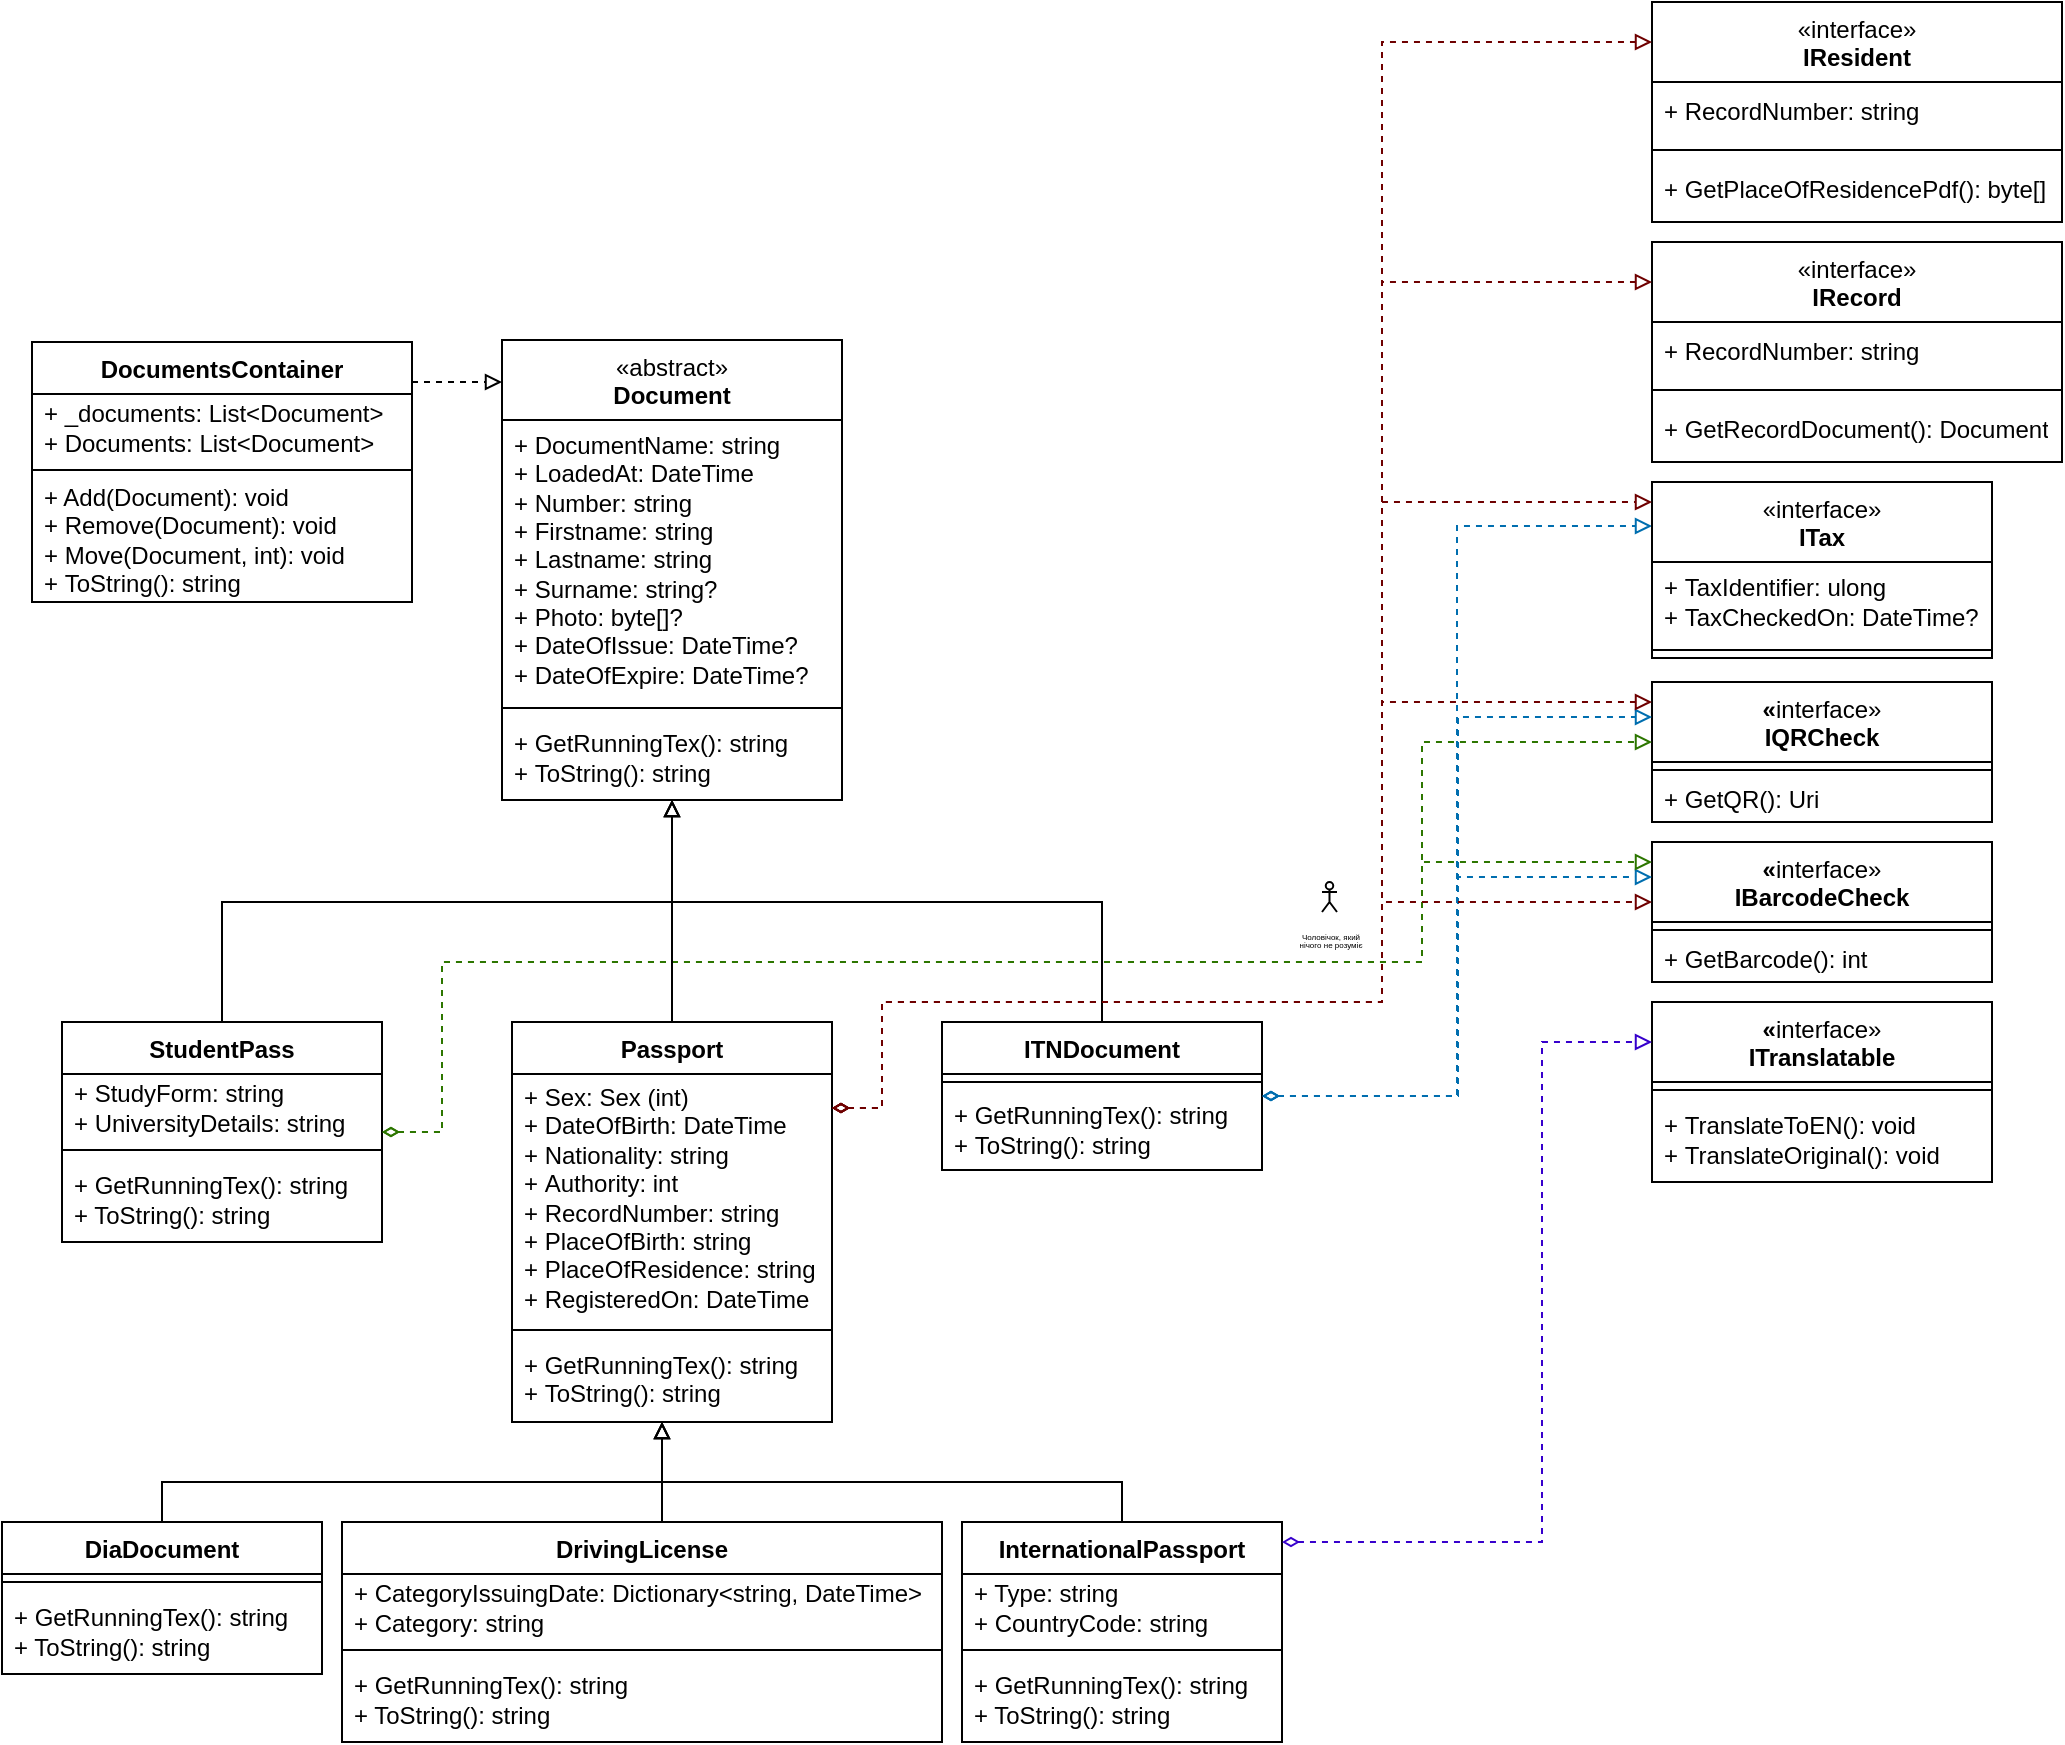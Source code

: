 <mxfile version="22.0.0" type="device">
  <diagram name="Page-1" id="DFUX-T2xe7V-dYGgTcT2">
    <mxGraphModel dx="1793" dy="1045" grid="1" gridSize="10" guides="1" tooltips="1" connect="1" arrows="1" fold="1" page="1" pageScale="1" pageWidth="1600" pageHeight="900" math="0" shadow="0">
      <root>
        <mxCell id="0" />
        <mxCell id="1" parent="0" />
        <mxCell id="uFxU8IMKc7Zmd3NYNZAz-1" value="&lt;span style=&quot;font-weight: normal;&quot;&gt;«abstract»&lt;/span&gt;&lt;br&gt;Document" style="swimlane;fontStyle=1;align=center;verticalAlign=top;childLayout=stackLayout;horizontal=1;startSize=40;horizontalStack=0;resizeParent=1;resizeParentMax=0;resizeLast=0;collapsible=1;marginBottom=0;whiteSpace=wrap;html=1;" vertex="1" parent="1">
          <mxGeometry x="260" y="209" width="170" height="230" as="geometry">
            <mxRectangle x="400" y="360" width="100" height="40" as="alternateBounds" />
          </mxGeometry>
        </mxCell>
        <mxCell id="uFxU8IMKc7Zmd3NYNZAz-2" value="+ DocumentName: string&lt;br&gt;+ LoadedAt: DateTime&lt;br&gt;+ Number: string&lt;br&gt;+ Firstname: string&lt;br&gt;+ Lastname: string&lt;br&gt;+ Surname: string?&lt;br&gt;+ Photo: byte[]?&lt;br&gt;+ DateOfIssue: DateTime?&lt;br&gt;+ DateOfExpire: DateTime?" style="text;strokeColor=none;fillColor=none;align=left;verticalAlign=middle;spacingLeft=4;spacingRight=4;overflow=hidden;rotatable=0;points=[[0,0.5],[1,0.5]];portConstraint=eastwest;whiteSpace=wrap;html=1;" vertex="1" parent="uFxU8IMKc7Zmd3NYNZAz-1">
          <mxGeometry y="40" width="170" height="140" as="geometry" />
        </mxCell>
        <mxCell id="uFxU8IMKc7Zmd3NYNZAz-3" value="" style="line;strokeWidth=1;fillColor=none;align=left;verticalAlign=middle;spacingTop=-1;spacingLeft=3;spacingRight=3;rotatable=0;labelPosition=right;points=[];portConstraint=eastwest;strokeColor=inherit;" vertex="1" parent="uFxU8IMKc7Zmd3NYNZAz-1">
          <mxGeometry y="180" width="170" height="8" as="geometry" />
        </mxCell>
        <mxCell id="uFxU8IMKc7Zmd3NYNZAz-4" value="+ GetRunningTex(): string&lt;br&gt;+&amp;nbsp;ToString(): string" style="text;strokeColor=none;fillColor=none;align=left;verticalAlign=middle;spacingLeft=4;spacingRight=4;overflow=hidden;rotatable=0;points=[[0,0.5],[1,0.5]];portConstraint=eastwest;whiteSpace=wrap;html=1;" vertex="1" parent="uFxU8IMKc7Zmd3NYNZAz-1">
          <mxGeometry y="188" width="170" height="42" as="geometry" />
        </mxCell>
        <mxCell id="uFxU8IMKc7Zmd3NYNZAz-26" style="edgeStyle=orthogonalEdgeStyle;rounded=0;orthogonalLoop=1;jettySize=auto;html=1;dashed=1;endArrow=block;endFill=0;startArrow=diamondThin;startFill=0;fillColor=#1ba1e2;strokeColor=#006EAF;entryX=0;entryY=0.25;entryDx=0;entryDy=0;" edge="1" parent="1" source="uFxU8IMKc7Zmd3NYNZAz-5" target="uFxU8IMKc7Zmd3NYNZAz-15">
          <mxGeometry relative="1" as="geometry" />
        </mxCell>
        <mxCell id="uFxU8IMKc7Zmd3NYNZAz-48" style="edgeStyle=orthogonalEdgeStyle;rounded=0;orthogonalLoop=1;jettySize=auto;html=1;endArrow=block;endFill=0;" edge="1" parent="1" source="uFxU8IMKc7Zmd3NYNZAz-5" target="uFxU8IMKc7Zmd3NYNZAz-1">
          <mxGeometry relative="1" as="geometry">
            <Array as="points">
              <mxPoint x="560" y="490" />
              <mxPoint x="345" y="490" />
            </Array>
          </mxGeometry>
        </mxCell>
        <mxCell id="uFxU8IMKc7Zmd3NYNZAz-5" value="ITNDocument" style="swimlane;fontStyle=1;align=center;verticalAlign=top;childLayout=stackLayout;horizontal=1;startSize=26;horizontalStack=0;resizeParent=1;resizeParentMax=0;resizeLast=0;collapsible=1;marginBottom=0;whiteSpace=wrap;html=1;" vertex="1" parent="1">
          <mxGeometry x="480" y="550" width="160" height="74" as="geometry" />
        </mxCell>
        <mxCell id="uFxU8IMKc7Zmd3NYNZAz-7" value="" style="line;strokeWidth=1;fillColor=none;align=left;verticalAlign=middle;spacingTop=-1;spacingLeft=3;spacingRight=3;rotatable=0;labelPosition=right;points=[];portConstraint=eastwest;strokeColor=inherit;" vertex="1" parent="uFxU8IMKc7Zmd3NYNZAz-5">
          <mxGeometry y="26" width="160" height="8" as="geometry" />
        </mxCell>
        <mxCell id="uFxU8IMKc7Zmd3NYNZAz-8" value="+ GetRunningTex(): string&lt;br&gt;+&amp;nbsp;ToString(): string" style="text;strokeColor=none;fillColor=none;align=left;verticalAlign=middle;spacingLeft=4;spacingRight=4;overflow=hidden;rotatable=0;points=[[0,0.5],[1,0.5]];portConstraint=eastwest;whiteSpace=wrap;html=1;" vertex="1" parent="uFxU8IMKc7Zmd3NYNZAz-5">
          <mxGeometry y="34" width="160" height="40" as="geometry" />
        </mxCell>
        <mxCell id="uFxU8IMKc7Zmd3NYNZAz-15" value="&lt;span style=&quot;font-weight: normal;&quot;&gt;«interface»&lt;/span&gt;&lt;br&gt;ITax" style="swimlane;fontStyle=1;align=center;verticalAlign=top;childLayout=stackLayout;horizontal=1;startSize=40;horizontalStack=0;resizeParent=1;resizeParentMax=0;resizeLast=0;collapsible=1;marginBottom=0;whiteSpace=wrap;html=1;" vertex="1" parent="1">
          <mxGeometry x="835" y="280" width="170" height="88" as="geometry">
            <mxRectangle x="400" y="360" width="100" height="40" as="alternateBounds" />
          </mxGeometry>
        </mxCell>
        <mxCell id="uFxU8IMKc7Zmd3NYNZAz-16" value="+&amp;nbsp;TaxIdentifier: ulong&lt;br&gt;+&amp;nbsp;TaxCheckedOn:&amp;nbsp;DateTime?" style="text;strokeColor=none;fillColor=none;align=left;verticalAlign=middle;spacingLeft=4;spacingRight=4;overflow=hidden;rotatable=0;points=[[0,0.5],[1,0.5]];portConstraint=eastwest;whiteSpace=wrap;html=1;" vertex="1" parent="uFxU8IMKc7Zmd3NYNZAz-15">
          <mxGeometry y="40" width="170" height="40" as="geometry" />
        </mxCell>
        <mxCell id="uFxU8IMKc7Zmd3NYNZAz-17" value="" style="line;strokeWidth=1;fillColor=none;align=left;verticalAlign=middle;spacingTop=-1;spacingLeft=3;spacingRight=3;rotatable=0;labelPosition=right;points=[];portConstraint=eastwest;strokeColor=inherit;" vertex="1" parent="uFxU8IMKc7Zmd3NYNZAz-15">
          <mxGeometry y="80" width="170" height="8" as="geometry" />
        </mxCell>
        <mxCell id="uFxU8IMKc7Zmd3NYNZAz-19" value="«&lt;span style=&quot;font-weight: 400;&quot;&gt;interface&lt;/span&gt;&lt;span style=&quot;font-weight: normal;&quot;&gt;»&lt;/span&gt;&lt;br&gt;IQRCheck" style="swimlane;fontStyle=1;align=center;verticalAlign=top;childLayout=stackLayout;horizontal=1;startSize=40;horizontalStack=0;resizeParent=1;resizeParentMax=0;resizeLast=0;collapsible=1;marginBottom=0;whiteSpace=wrap;html=1;" vertex="1" parent="1">
          <mxGeometry x="835" y="380" width="170" height="70" as="geometry">
            <mxRectangle x="400" y="360" width="100" height="40" as="alternateBounds" />
          </mxGeometry>
        </mxCell>
        <mxCell id="uFxU8IMKc7Zmd3NYNZAz-21" value="" style="line;strokeWidth=1;fillColor=none;align=left;verticalAlign=middle;spacingTop=-1;spacingLeft=3;spacingRight=3;rotatable=0;labelPosition=right;points=[];portConstraint=eastwest;strokeColor=inherit;" vertex="1" parent="uFxU8IMKc7Zmd3NYNZAz-19">
          <mxGeometry y="40" width="170" height="8" as="geometry" />
        </mxCell>
        <mxCell id="uFxU8IMKc7Zmd3NYNZAz-22" value="+&amp;nbsp;GetQR(): Uri" style="text;strokeColor=none;fillColor=none;align=left;verticalAlign=middle;spacingLeft=4;spacingRight=4;overflow=hidden;rotatable=0;points=[[0,0.5],[1,0.5]];portConstraint=eastwest;whiteSpace=wrap;html=1;" vertex="1" parent="uFxU8IMKc7Zmd3NYNZAz-19">
          <mxGeometry y="48" width="170" height="22" as="geometry" />
        </mxCell>
        <mxCell id="uFxU8IMKc7Zmd3NYNZAz-23" value="«&lt;span style=&quot;font-weight: 400;&quot;&gt;interface&lt;/span&gt;&lt;span style=&quot;font-weight: normal;&quot;&gt;»&lt;/span&gt;&lt;br&gt;IBarcodeCheck" style="swimlane;fontStyle=1;align=center;verticalAlign=top;childLayout=stackLayout;horizontal=1;startSize=40;horizontalStack=0;resizeParent=1;resizeParentMax=0;resizeLast=0;collapsible=1;marginBottom=0;whiteSpace=wrap;html=1;" vertex="1" parent="1">
          <mxGeometry x="835" y="460" width="170" height="70" as="geometry">
            <mxRectangle x="400" y="360" width="100" height="40" as="alternateBounds" />
          </mxGeometry>
        </mxCell>
        <mxCell id="uFxU8IMKc7Zmd3NYNZAz-24" value="" style="line;strokeWidth=1;fillColor=none;align=left;verticalAlign=middle;spacingTop=-1;spacingLeft=3;spacingRight=3;rotatable=0;labelPosition=right;points=[];portConstraint=eastwest;strokeColor=inherit;" vertex="1" parent="uFxU8IMKc7Zmd3NYNZAz-23">
          <mxGeometry y="40" width="170" height="8" as="geometry" />
        </mxCell>
        <mxCell id="uFxU8IMKc7Zmd3NYNZAz-25" value="+&amp;nbsp;GetBarcode(): int" style="text;strokeColor=none;fillColor=none;align=left;verticalAlign=middle;spacingLeft=4;spacingRight=4;overflow=hidden;rotatable=0;points=[[0,0.5],[1,0.5]];portConstraint=eastwest;whiteSpace=wrap;html=1;" vertex="1" parent="uFxU8IMKc7Zmd3NYNZAz-23">
          <mxGeometry y="48" width="170" height="22" as="geometry" />
        </mxCell>
        <mxCell id="uFxU8IMKc7Zmd3NYNZAz-27" style="edgeStyle=orthogonalEdgeStyle;rounded=0;orthogonalLoop=1;jettySize=auto;html=1;entryX=0;entryY=0.25;entryDx=0;entryDy=0;dashed=1;endArrow=block;endFill=0;startArrow=diamondThin;startFill=0;fillColor=#1ba1e2;strokeColor=#006EAF;" edge="1" parent="1" source="uFxU8IMKc7Zmd3NYNZAz-5" target="uFxU8IMKc7Zmd3NYNZAz-19">
          <mxGeometry relative="1" as="geometry">
            <mxPoint x="430" y="584" as="sourcePoint" />
            <mxPoint x="650" y="312" as="targetPoint" />
            <Array as="points">
              <mxPoint x="738" y="587" />
              <mxPoint x="738" y="398" />
            </Array>
          </mxGeometry>
        </mxCell>
        <mxCell id="uFxU8IMKc7Zmd3NYNZAz-28" style="edgeStyle=orthogonalEdgeStyle;rounded=0;orthogonalLoop=1;jettySize=auto;html=1;entryX=0;entryY=0.25;entryDx=0;entryDy=0;dashed=1;endArrow=block;endFill=0;startArrow=diamondThin;startFill=0;fillColor=#1ba1e2;strokeColor=#006EAF;" edge="1" parent="1" source="uFxU8IMKc7Zmd3NYNZAz-5" target="uFxU8IMKc7Zmd3NYNZAz-23">
          <mxGeometry relative="1" as="geometry">
            <mxPoint x="440" y="594" as="sourcePoint" />
            <mxPoint x="660" y="322" as="targetPoint" />
          </mxGeometry>
        </mxCell>
        <mxCell id="uFxU8IMKc7Zmd3NYNZAz-47" style="edgeStyle=orthogonalEdgeStyle;rounded=0;orthogonalLoop=1;jettySize=auto;html=1;endArrow=block;endFill=0;" edge="1" parent="1" source="uFxU8IMKc7Zmd3NYNZAz-33" target="uFxU8IMKc7Zmd3NYNZAz-1">
          <mxGeometry relative="1" as="geometry">
            <Array as="points">
              <mxPoint x="120" y="490" />
              <mxPoint x="345" y="490" />
            </Array>
          </mxGeometry>
        </mxCell>
        <mxCell id="uFxU8IMKc7Zmd3NYNZAz-33" value="StudentPass" style="swimlane;fontStyle=1;align=center;verticalAlign=top;childLayout=stackLayout;horizontal=1;startSize=26;horizontalStack=0;resizeParent=1;resizeParentMax=0;resizeLast=0;collapsible=1;marginBottom=0;whiteSpace=wrap;html=1;" vertex="1" parent="1">
          <mxGeometry x="40" y="550" width="160" height="110" as="geometry" />
        </mxCell>
        <mxCell id="uFxU8IMKc7Zmd3NYNZAz-34" value="+ StudyForm: string&lt;br&gt;+&amp;nbsp;UniversityDetails: string" style="text;strokeColor=none;fillColor=none;align=left;verticalAlign=middle;spacingLeft=4;spacingRight=4;overflow=hidden;rotatable=0;points=[[0,0.5],[1,0.5]];portConstraint=eastwest;whiteSpace=wrap;html=1;" vertex="1" parent="uFxU8IMKc7Zmd3NYNZAz-33">
          <mxGeometry y="26" width="160" height="34" as="geometry" />
        </mxCell>
        <mxCell id="uFxU8IMKc7Zmd3NYNZAz-35" value="" style="line;strokeWidth=1;fillColor=none;align=left;verticalAlign=middle;spacingTop=-1;spacingLeft=3;spacingRight=3;rotatable=0;labelPosition=right;points=[];portConstraint=eastwest;strokeColor=inherit;" vertex="1" parent="uFxU8IMKc7Zmd3NYNZAz-33">
          <mxGeometry y="60" width="160" height="8" as="geometry" />
        </mxCell>
        <mxCell id="uFxU8IMKc7Zmd3NYNZAz-36" value="&lt;div&gt;+ GetRunningTex(): string&lt;/div&gt;&lt;div&gt;+ ToString(): string&lt;/div&gt;" style="text;strokeColor=none;fillColor=none;align=left;verticalAlign=middle;spacingLeft=4;spacingRight=4;overflow=hidden;rotatable=0;points=[[0,0.5],[1,0.5]];portConstraint=eastwest;whiteSpace=wrap;html=1;" vertex="1" parent="uFxU8IMKc7Zmd3NYNZAz-33">
          <mxGeometry y="68" width="160" height="42" as="geometry" />
        </mxCell>
        <mxCell id="uFxU8IMKc7Zmd3NYNZAz-37" style="edgeStyle=orthogonalEdgeStyle;rounded=0;orthogonalLoop=1;jettySize=auto;html=1;dashed=1;endArrow=block;endFill=0;startArrow=diamondThin;startFill=0;fillColor=#60a917;strokeColor=#2D7600;" edge="1" parent="1" source="uFxU8IMKc7Zmd3NYNZAz-33" target="uFxU8IMKc7Zmd3NYNZAz-23">
          <mxGeometry relative="1" as="geometry">
            <mxPoint x="260" y="570" as="sourcePoint" />
            <mxPoint x="845" y="487" as="targetPoint" />
            <Array as="points">
              <mxPoint x="230" y="605" />
              <mxPoint x="230" y="520" />
              <mxPoint x="720" y="520" />
              <mxPoint x="720" y="470" />
            </Array>
          </mxGeometry>
        </mxCell>
        <mxCell id="uFxU8IMKc7Zmd3NYNZAz-38" style="edgeStyle=orthogonalEdgeStyle;rounded=0;orthogonalLoop=1;jettySize=auto;html=1;dashed=1;endArrow=block;endFill=0;startArrow=diamondThin;startFill=0;fillColor=#60a917;strokeColor=#2D7600;" edge="1" parent="1" source="uFxU8IMKc7Zmd3NYNZAz-33" target="uFxU8IMKc7Zmd3NYNZAz-19">
          <mxGeometry relative="1" as="geometry">
            <mxPoint x="260" y="615" as="sourcePoint" />
            <mxPoint x="845" y="487" as="targetPoint" />
            <Array as="points">
              <mxPoint x="230" y="605" />
              <mxPoint x="230" y="520" />
              <mxPoint x="720" y="520" />
              <mxPoint x="720" y="410" />
            </Array>
          </mxGeometry>
        </mxCell>
        <mxCell id="uFxU8IMKc7Zmd3NYNZAz-46" value="" style="edgeStyle=orthogonalEdgeStyle;rounded=0;orthogonalLoop=1;jettySize=auto;html=1;endArrow=block;endFill=0;" edge="1" parent="1" source="uFxU8IMKc7Zmd3NYNZAz-39" target="uFxU8IMKc7Zmd3NYNZAz-1">
          <mxGeometry relative="1" as="geometry">
            <Array as="points" />
          </mxGeometry>
        </mxCell>
        <mxCell id="uFxU8IMKc7Zmd3NYNZAz-39" value="Passport" style="swimlane;fontStyle=1;align=center;verticalAlign=top;childLayout=stackLayout;horizontal=1;startSize=26;horizontalStack=0;resizeParent=1;resizeParentMax=0;resizeLast=0;collapsible=1;marginBottom=0;whiteSpace=wrap;html=1;" vertex="1" parent="1">
          <mxGeometry x="265" y="550" width="160" height="200" as="geometry" />
        </mxCell>
        <mxCell id="uFxU8IMKc7Zmd3NYNZAz-40" value="+ Sex: Sex (int)&lt;br&gt;+&amp;nbsp;DateOfBirth:&amp;nbsp;DateTime&lt;br&gt;+&amp;nbsp;Nationality: string&lt;br&gt;+&amp;nbsp;Authority: int&lt;br&gt;+&amp;nbsp;RecordNumber: string&lt;br&gt;+&amp;nbsp;PlaceOfBirth: string&lt;br&gt;+&amp;nbsp;PlaceOfResidence: string&lt;br&gt;+&amp;nbsp;RegisteredOn: DateTime" style="text;strokeColor=none;fillColor=none;align=left;verticalAlign=middle;spacingLeft=4;spacingRight=4;overflow=hidden;rotatable=0;points=[[0,0.5],[1,0.5]];portConstraint=eastwest;whiteSpace=wrap;html=1;" vertex="1" parent="uFxU8IMKc7Zmd3NYNZAz-39">
          <mxGeometry y="26" width="160" height="124" as="geometry" />
        </mxCell>
        <mxCell id="uFxU8IMKc7Zmd3NYNZAz-41" value="" style="line;strokeWidth=1;fillColor=none;align=left;verticalAlign=middle;spacingTop=-1;spacingLeft=3;spacingRight=3;rotatable=0;labelPosition=right;points=[];portConstraint=eastwest;strokeColor=inherit;" vertex="1" parent="uFxU8IMKc7Zmd3NYNZAz-39">
          <mxGeometry y="150" width="160" height="8" as="geometry" />
        </mxCell>
        <mxCell id="uFxU8IMKc7Zmd3NYNZAz-42" value="+ GetRunningTex(): string&lt;br&gt;+&amp;nbsp;ToString(): string" style="text;strokeColor=none;fillColor=none;align=left;verticalAlign=top;spacingLeft=4;spacingRight=4;overflow=hidden;rotatable=0;points=[[0,0.5],[1,0.5]];portConstraint=eastwest;whiteSpace=wrap;html=1;" vertex="1" parent="uFxU8IMKc7Zmd3NYNZAz-39">
          <mxGeometry y="158" width="160" height="42" as="geometry" />
        </mxCell>
        <mxCell id="uFxU8IMKc7Zmd3NYNZAz-43" style="edgeStyle=orthogonalEdgeStyle;rounded=0;orthogonalLoop=1;jettySize=auto;html=1;dashed=1;endArrow=block;endFill=0;startArrow=diamondThin;startFill=0;fillColor=#a20025;strokeColor=#6F0000;" edge="1" parent="1" source="uFxU8IMKc7Zmd3NYNZAz-39" target="uFxU8IMKc7Zmd3NYNZAz-15">
          <mxGeometry relative="1" as="geometry">
            <mxPoint x="250" y="763" as="sourcePoint" />
            <mxPoint x="885" y="556" as="targetPoint" />
            <Array as="points">
              <mxPoint x="450" y="593" />
              <mxPoint x="450" y="540" />
              <mxPoint x="700" y="540" />
              <mxPoint x="700" y="290" />
            </Array>
          </mxGeometry>
        </mxCell>
        <mxCell id="uFxU8IMKc7Zmd3NYNZAz-49" style="edgeStyle=orthogonalEdgeStyle;rounded=0;orthogonalLoop=1;jettySize=auto;html=1;dashed=1;endArrow=block;endFill=0;startArrow=diamondThin;startFill=0;fillColor=#a20025;strokeColor=#6F0000;" edge="1" parent="1" source="uFxU8IMKc7Zmd3NYNZAz-39" target="uFxU8IMKc7Zmd3NYNZAz-19">
          <mxGeometry relative="1" as="geometry">
            <mxPoint x="435" y="603" as="sourcePoint" />
            <mxPoint x="845" y="312" as="targetPoint" />
            <Array as="points">
              <mxPoint x="450" y="593" />
              <mxPoint x="450" y="540" />
              <mxPoint x="700" y="540" />
              <mxPoint x="700" y="390" />
            </Array>
          </mxGeometry>
        </mxCell>
        <mxCell id="uFxU8IMKc7Zmd3NYNZAz-50" style="edgeStyle=orthogonalEdgeStyle;rounded=0;orthogonalLoop=1;jettySize=auto;html=1;dashed=1;endArrow=block;endFill=0;startArrow=diamondThin;startFill=0;fillColor=#a20025;strokeColor=#6F0000;" edge="1" parent="1" source="uFxU8IMKc7Zmd3NYNZAz-39" target="uFxU8IMKc7Zmd3NYNZAz-23">
          <mxGeometry relative="1" as="geometry">
            <mxPoint x="435" y="603" as="sourcePoint" />
            <mxPoint x="845" y="410" as="targetPoint" />
            <Array as="points">
              <mxPoint x="450" y="593" />
              <mxPoint x="450" y="540" />
              <mxPoint x="700" y="540" />
              <mxPoint x="700" y="490" />
            </Array>
          </mxGeometry>
        </mxCell>
        <mxCell id="uFxU8IMKc7Zmd3NYNZAz-51" value="&lt;span style=&quot;font-weight: normal;&quot;&gt;«interface»&lt;/span&gt;&lt;br&gt;IRecord" style="swimlane;fontStyle=1;align=center;verticalAlign=top;childLayout=stackLayout;horizontal=1;startSize=40;horizontalStack=0;resizeParent=1;resizeParentMax=0;resizeLast=0;collapsible=1;marginBottom=0;whiteSpace=wrap;html=1;" vertex="1" parent="1">
          <mxGeometry x="835" y="160" width="205" height="110" as="geometry">
            <mxRectangle x="400" y="360" width="100" height="40" as="alternateBounds" />
          </mxGeometry>
        </mxCell>
        <mxCell id="uFxU8IMKc7Zmd3NYNZAz-52" value="+&amp;nbsp;RecordNumber: string" style="text;strokeColor=none;fillColor=none;align=left;verticalAlign=middle;spacingLeft=4;spacingRight=4;overflow=hidden;rotatable=0;points=[[0,0.5],[1,0.5]];portConstraint=eastwest;whiteSpace=wrap;html=1;" vertex="1" parent="uFxU8IMKc7Zmd3NYNZAz-51">
          <mxGeometry y="40" width="205" height="30" as="geometry" />
        </mxCell>
        <mxCell id="uFxU8IMKc7Zmd3NYNZAz-53" value="" style="line;strokeWidth=1;fillColor=none;align=left;verticalAlign=middle;spacingTop=-1;spacingLeft=3;spacingRight=3;rotatable=0;labelPosition=right;points=[];portConstraint=eastwest;strokeColor=inherit;" vertex="1" parent="uFxU8IMKc7Zmd3NYNZAz-51">
          <mxGeometry y="70" width="205" height="8" as="geometry" />
        </mxCell>
        <mxCell id="uFxU8IMKc7Zmd3NYNZAz-54" value="+&amp;nbsp;GetRecordDocument(): Document" style="text;strokeColor=none;fillColor=none;align=left;verticalAlign=middle;spacingLeft=4;spacingRight=4;overflow=hidden;rotatable=0;points=[[0,0.5],[1,0.5]];portConstraint=eastwest;whiteSpace=wrap;html=1;" vertex="1" parent="uFxU8IMKc7Zmd3NYNZAz-51">
          <mxGeometry y="78" width="205" height="32" as="geometry" />
        </mxCell>
        <mxCell id="uFxU8IMKc7Zmd3NYNZAz-55" value="&lt;span style=&quot;font-weight: normal;&quot;&gt;«interface»&lt;/span&gt;&lt;br&gt;IResident" style="swimlane;fontStyle=1;align=center;verticalAlign=top;childLayout=stackLayout;horizontal=1;startSize=40;horizontalStack=0;resizeParent=1;resizeParentMax=0;resizeLast=0;collapsible=1;marginBottom=0;whiteSpace=wrap;html=1;" vertex="1" parent="1">
          <mxGeometry x="835" y="40" width="205" height="110" as="geometry">
            <mxRectangle x="400" y="360" width="100" height="40" as="alternateBounds" />
          </mxGeometry>
        </mxCell>
        <mxCell id="uFxU8IMKc7Zmd3NYNZAz-56" value="+&amp;nbsp;RecordNumber: string" style="text;strokeColor=none;fillColor=none;align=left;verticalAlign=middle;spacingLeft=4;spacingRight=4;overflow=hidden;rotatable=0;points=[[0,0.5],[1,0.5]];portConstraint=eastwest;whiteSpace=wrap;html=1;" vertex="1" parent="uFxU8IMKc7Zmd3NYNZAz-55">
          <mxGeometry y="40" width="205" height="30" as="geometry" />
        </mxCell>
        <mxCell id="uFxU8IMKc7Zmd3NYNZAz-57" value="" style="line;strokeWidth=1;fillColor=none;align=left;verticalAlign=middle;spacingTop=-1;spacingLeft=3;spacingRight=3;rotatable=0;labelPosition=right;points=[];portConstraint=eastwest;strokeColor=inherit;" vertex="1" parent="uFxU8IMKc7Zmd3NYNZAz-55">
          <mxGeometry y="70" width="205" height="8" as="geometry" />
        </mxCell>
        <mxCell id="uFxU8IMKc7Zmd3NYNZAz-58" value="+&amp;nbsp;GetPlaceOfResidencePdf(): byte[]" style="text;strokeColor=none;fillColor=none;align=left;verticalAlign=middle;spacingLeft=4;spacingRight=4;overflow=hidden;rotatable=0;points=[[0,0.5],[1,0.5]];portConstraint=eastwest;whiteSpace=wrap;html=1;" vertex="1" parent="uFxU8IMKc7Zmd3NYNZAz-55">
          <mxGeometry y="78" width="205" height="32" as="geometry" />
        </mxCell>
        <mxCell id="uFxU8IMKc7Zmd3NYNZAz-59" style="edgeStyle=orthogonalEdgeStyle;rounded=0;orthogonalLoop=1;jettySize=auto;html=1;dashed=1;endArrow=block;endFill=0;startArrow=diamondThin;startFill=0;fillColor=#a20025;strokeColor=#6F0000;" edge="1" parent="1" source="uFxU8IMKc7Zmd3NYNZAz-39" target="uFxU8IMKc7Zmd3NYNZAz-51">
          <mxGeometry relative="1" as="geometry">
            <mxPoint x="435" y="603" as="sourcePoint" />
            <mxPoint x="845" y="312" as="targetPoint" />
            <Array as="points">
              <mxPoint x="450" y="593" />
              <mxPoint x="450" y="540" />
              <mxPoint x="700" y="540" />
              <mxPoint x="700" y="180" />
            </Array>
          </mxGeometry>
        </mxCell>
        <mxCell id="uFxU8IMKc7Zmd3NYNZAz-60" style="edgeStyle=orthogonalEdgeStyle;rounded=0;orthogonalLoop=1;jettySize=auto;html=1;dashed=1;endArrow=block;endFill=0;startArrow=diamondThin;startFill=0;fillColor=#a20025;strokeColor=#6F0000;" edge="1" parent="1" source="uFxU8IMKc7Zmd3NYNZAz-39" target="uFxU8IMKc7Zmd3NYNZAz-55">
          <mxGeometry relative="1" as="geometry">
            <mxPoint x="435" y="603" as="sourcePoint" />
            <mxPoint x="845" y="190" as="targetPoint" />
            <Array as="points">
              <mxPoint x="450" y="593" />
              <mxPoint x="450" y="540" />
              <mxPoint x="700" y="540" />
              <mxPoint x="700" y="60" />
            </Array>
          </mxGeometry>
        </mxCell>
        <mxCell id="uFxU8IMKc7Zmd3NYNZAz-61" value="&lt;p style=&quot;line-height: 100%; font-size: 4px;&quot;&gt;&lt;font style=&quot;font-size: 4px;&quot;&gt;Чоловічок, який &lt;br style=&quot;font-size: 4px;&quot;&gt;нічого не розуміє&lt;/font&gt;&lt;/p&gt;" style="shape=umlActor;verticalLabelPosition=bottom;verticalAlign=top;html=1;fontSize=4;" vertex="1" parent="1">
          <mxGeometry x="670" y="480" width="7.5" height="15" as="geometry" />
        </mxCell>
        <mxCell id="uFxU8IMKc7Zmd3NYNZAz-64" value="InternationalPassport" style="swimlane;fontStyle=1;align=center;verticalAlign=top;childLayout=stackLayout;horizontal=1;startSize=26;horizontalStack=0;resizeParent=1;resizeParentMax=0;resizeLast=0;collapsible=1;marginBottom=0;whiteSpace=wrap;html=1;" vertex="1" parent="1">
          <mxGeometry x="490" y="800" width="160" height="110" as="geometry" />
        </mxCell>
        <mxCell id="uFxU8IMKc7Zmd3NYNZAz-65" value="+ Type: string&lt;br&gt;+&amp;nbsp;CountryCode: string" style="text;strokeColor=none;fillColor=none;align=left;verticalAlign=middle;spacingLeft=4;spacingRight=4;overflow=hidden;rotatable=0;points=[[0,0.5],[1,0.5]];portConstraint=eastwest;whiteSpace=wrap;html=1;" vertex="1" parent="uFxU8IMKc7Zmd3NYNZAz-64">
          <mxGeometry y="26" width="160" height="34" as="geometry" />
        </mxCell>
        <mxCell id="uFxU8IMKc7Zmd3NYNZAz-66" value="" style="line;strokeWidth=1;fillColor=none;align=left;verticalAlign=middle;spacingTop=-1;spacingLeft=3;spacingRight=3;rotatable=0;labelPosition=right;points=[];portConstraint=eastwest;strokeColor=inherit;" vertex="1" parent="uFxU8IMKc7Zmd3NYNZAz-64">
          <mxGeometry y="60" width="160" height="8" as="geometry" />
        </mxCell>
        <mxCell id="uFxU8IMKc7Zmd3NYNZAz-67" value="&lt;div&gt;+ GetRunningTex(): string&lt;/div&gt;&lt;div&gt;+ ToString(): string&lt;/div&gt;" style="text;strokeColor=none;fillColor=none;align=left;verticalAlign=middle;spacingLeft=4;spacingRight=4;overflow=hidden;rotatable=0;points=[[0,0.5],[1,0.5]];portConstraint=eastwest;whiteSpace=wrap;html=1;" vertex="1" parent="uFxU8IMKc7Zmd3NYNZAz-64">
          <mxGeometry y="68" width="160" height="42" as="geometry" />
        </mxCell>
        <mxCell id="uFxU8IMKc7Zmd3NYNZAz-68" value="«&lt;span style=&quot;font-weight: 400;&quot;&gt;interface&lt;/span&gt;&lt;span style=&quot;font-weight: normal;&quot;&gt;»&lt;/span&gt;&lt;br&gt;ITranslatable" style="swimlane;fontStyle=1;align=center;verticalAlign=top;childLayout=stackLayout;horizontal=1;startSize=40;horizontalStack=0;resizeParent=1;resizeParentMax=0;resizeLast=0;collapsible=1;marginBottom=0;whiteSpace=wrap;html=1;" vertex="1" parent="1">
          <mxGeometry x="835" y="540" width="170" height="90" as="geometry">
            <mxRectangle x="400" y="360" width="100" height="40" as="alternateBounds" />
          </mxGeometry>
        </mxCell>
        <mxCell id="uFxU8IMKc7Zmd3NYNZAz-69" value="" style="line;strokeWidth=1;fillColor=none;align=left;verticalAlign=middle;spacingTop=-1;spacingLeft=3;spacingRight=3;rotatable=0;labelPosition=right;points=[];portConstraint=eastwest;strokeColor=inherit;" vertex="1" parent="uFxU8IMKc7Zmd3NYNZAz-68">
          <mxGeometry y="40" width="170" height="8" as="geometry" />
        </mxCell>
        <mxCell id="uFxU8IMKc7Zmd3NYNZAz-70" value="+&amp;nbsp;TranslateToEN(): void&lt;br&gt;+&amp;nbsp;TranslateOriginal(): void" style="text;strokeColor=none;fillColor=none;align=left;verticalAlign=middle;spacingLeft=4;spacingRight=4;overflow=hidden;rotatable=0;points=[[0,0.5],[1,0.5]];portConstraint=eastwest;whiteSpace=wrap;html=1;" vertex="1" parent="uFxU8IMKc7Zmd3NYNZAz-68">
          <mxGeometry y="48" width="170" height="42" as="geometry" />
        </mxCell>
        <mxCell id="uFxU8IMKc7Zmd3NYNZAz-71" style="edgeStyle=orthogonalEdgeStyle;rounded=0;orthogonalLoop=1;jettySize=auto;html=1;dashed=1;endArrow=block;endFill=0;startArrow=diamondThin;startFill=0;fillColor=#6a00ff;strokeColor=#3700CC;" edge="1" parent="1" source="uFxU8IMKc7Zmd3NYNZAz-64" target="uFxU8IMKc7Zmd3NYNZAz-68">
          <mxGeometry relative="1" as="geometry">
            <mxPoint x="575.99" y="739" as="sourcePoint" />
            <mxPoint x="770.99" y="630" as="targetPoint" />
            <Array as="points">
              <mxPoint x="780" y="810" />
              <mxPoint x="780" y="560" />
            </Array>
          </mxGeometry>
        </mxCell>
        <mxCell id="uFxU8IMKc7Zmd3NYNZAz-72" style="edgeStyle=orthogonalEdgeStyle;rounded=0;orthogonalLoop=1;jettySize=auto;html=1;endArrow=block;endFill=0;exitX=0.5;exitY=0;exitDx=0;exitDy=0;" edge="1" parent="1" source="uFxU8IMKc7Zmd3NYNZAz-64" target="uFxU8IMKc7Zmd3NYNZAz-39">
          <mxGeometry relative="1" as="geometry">
            <mxPoint x="667.5" y="761" as="sourcePoint" />
            <mxPoint x="452.5" y="650" as="targetPoint" />
            <Array as="points">
              <mxPoint x="570" y="780" />
              <mxPoint x="340" y="780" />
            </Array>
          </mxGeometry>
        </mxCell>
        <mxCell id="uFxU8IMKc7Zmd3NYNZAz-73" value="DiaDocument" style="swimlane;fontStyle=1;align=center;verticalAlign=top;childLayout=stackLayout;horizontal=1;startSize=26;horizontalStack=0;resizeParent=1;resizeParentMax=0;resizeLast=0;collapsible=1;marginBottom=0;whiteSpace=wrap;html=1;" vertex="1" parent="1">
          <mxGeometry x="10" y="800" width="160" height="76" as="geometry" />
        </mxCell>
        <mxCell id="uFxU8IMKc7Zmd3NYNZAz-75" value="" style="line;strokeWidth=1;fillColor=none;align=left;verticalAlign=middle;spacingTop=-1;spacingLeft=3;spacingRight=3;rotatable=0;labelPosition=right;points=[];portConstraint=eastwest;strokeColor=inherit;" vertex="1" parent="uFxU8IMKc7Zmd3NYNZAz-73">
          <mxGeometry y="26" width="160" height="8" as="geometry" />
        </mxCell>
        <mxCell id="uFxU8IMKc7Zmd3NYNZAz-76" value="&lt;div&gt;+ GetRunningTex(): string&lt;/div&gt;&lt;div&gt;+ ToString(): string&lt;/div&gt;" style="text;strokeColor=none;fillColor=none;align=left;verticalAlign=middle;spacingLeft=4;spacingRight=4;overflow=hidden;rotatable=0;points=[[0,0.5],[1,0.5]];portConstraint=eastwest;whiteSpace=wrap;html=1;" vertex="1" parent="uFxU8IMKc7Zmd3NYNZAz-73">
          <mxGeometry y="34" width="160" height="42" as="geometry" />
        </mxCell>
        <mxCell id="uFxU8IMKc7Zmd3NYNZAz-77" style="edgeStyle=orthogonalEdgeStyle;rounded=0;orthogonalLoop=1;jettySize=auto;html=1;endArrow=block;endFill=0;exitX=0.5;exitY=0;exitDx=0;exitDy=0;" edge="1" parent="1" source="uFxU8IMKc7Zmd3NYNZAz-73" target="uFxU8IMKc7Zmd3NYNZAz-39">
          <mxGeometry relative="1" as="geometry">
            <mxPoint x="570" y="810" as="sourcePoint" />
            <mxPoint x="350" y="760" as="targetPoint" />
            <Array as="points">
              <mxPoint x="90" y="780" />
              <mxPoint x="340" y="780" />
            </Array>
          </mxGeometry>
        </mxCell>
        <mxCell id="uFxU8IMKc7Zmd3NYNZAz-78" value="DrivingLicense" style="swimlane;fontStyle=1;align=center;verticalAlign=top;childLayout=stackLayout;horizontal=1;startSize=26;horizontalStack=0;resizeParent=1;resizeParentMax=0;resizeLast=0;collapsible=1;marginBottom=0;whiteSpace=wrap;html=1;" vertex="1" parent="1">
          <mxGeometry x="180" y="800" width="300" height="110" as="geometry" />
        </mxCell>
        <mxCell id="uFxU8IMKc7Zmd3NYNZAz-79" value="+ CategoryIssuingDate: Dictionary&amp;lt;string, DateTime&amp;gt;&lt;br&gt;+&amp;nbsp;Category: string" style="text;strokeColor=none;fillColor=none;align=left;verticalAlign=middle;spacingLeft=4;spacingRight=4;overflow=hidden;rotatable=0;points=[[0,0.5],[1,0.5]];portConstraint=eastwest;whiteSpace=wrap;html=1;" vertex="1" parent="uFxU8IMKc7Zmd3NYNZAz-78">
          <mxGeometry y="26" width="300" height="34" as="geometry" />
        </mxCell>
        <mxCell id="uFxU8IMKc7Zmd3NYNZAz-80" value="" style="line;strokeWidth=1;fillColor=none;align=left;verticalAlign=middle;spacingTop=-1;spacingLeft=3;spacingRight=3;rotatable=0;labelPosition=right;points=[];portConstraint=eastwest;strokeColor=inherit;" vertex="1" parent="uFxU8IMKc7Zmd3NYNZAz-78">
          <mxGeometry y="60" width="300" height="8" as="geometry" />
        </mxCell>
        <mxCell id="uFxU8IMKc7Zmd3NYNZAz-81" value="&lt;div&gt;+ GetRunningTex(): string&lt;/div&gt;&lt;div&gt;+ ToString(): string&lt;/div&gt;" style="text;strokeColor=none;fillColor=none;align=left;verticalAlign=middle;spacingLeft=4;spacingRight=4;overflow=hidden;rotatable=0;points=[[0,0.5],[1,0.5]];portConstraint=eastwest;whiteSpace=wrap;html=1;" vertex="1" parent="uFxU8IMKc7Zmd3NYNZAz-78">
          <mxGeometry y="68" width="300" height="42" as="geometry" />
        </mxCell>
        <mxCell id="uFxU8IMKc7Zmd3NYNZAz-82" style="edgeStyle=orthogonalEdgeStyle;rounded=0;orthogonalLoop=1;jettySize=auto;html=1;endArrow=block;endFill=0;" edge="1" parent="1" source="uFxU8IMKc7Zmd3NYNZAz-78" target="uFxU8IMKc7Zmd3NYNZAz-39">
          <mxGeometry relative="1" as="geometry">
            <mxPoint x="570" y="810" as="sourcePoint" />
            <mxPoint x="350" y="760" as="targetPoint" />
            <Array as="points">
              <mxPoint x="340" y="770" />
              <mxPoint x="340" y="770" />
            </Array>
          </mxGeometry>
        </mxCell>
        <mxCell id="uFxU8IMKc7Zmd3NYNZAz-83" value="DocumentsContainer" style="swimlane;fontStyle=1;align=center;verticalAlign=top;childLayout=stackLayout;horizontal=1;startSize=26;horizontalStack=0;resizeParent=1;resizeParentMax=0;resizeLast=0;collapsible=1;marginBottom=0;whiteSpace=wrap;html=1;" vertex="1" parent="1">
          <mxGeometry x="25" y="210" width="190" height="130" as="geometry" />
        </mxCell>
        <mxCell id="uFxU8IMKc7Zmd3NYNZAz-84" value="+ _documents: List&amp;lt;Document&amp;gt;&lt;br&gt;+&amp;nbsp;Documents: List&amp;lt;Document&amp;gt;" style="text;strokeColor=none;fillColor=none;align=left;verticalAlign=middle;spacingLeft=4;spacingRight=4;overflow=hidden;rotatable=0;points=[[0,0.5],[1,0.5]];portConstraint=eastwest;whiteSpace=wrap;html=1;" vertex="1" parent="uFxU8IMKc7Zmd3NYNZAz-83">
          <mxGeometry y="26" width="190" height="34" as="geometry" />
        </mxCell>
        <mxCell id="uFxU8IMKc7Zmd3NYNZAz-85" value="" style="line;strokeWidth=1;fillColor=none;align=left;verticalAlign=middle;spacingTop=-1;spacingLeft=3;spacingRight=3;rotatable=0;labelPosition=right;points=[];portConstraint=eastwest;strokeColor=inherit;" vertex="1" parent="uFxU8IMKc7Zmd3NYNZAz-83">
          <mxGeometry y="60" width="190" height="8" as="geometry" />
        </mxCell>
        <mxCell id="uFxU8IMKc7Zmd3NYNZAz-86" value="+ Add(Document): void&lt;br&gt;+&amp;nbsp;Remove(Document): void&lt;br&gt;+&amp;nbsp;Move(Document, int): void&lt;br&gt;+&amp;nbsp;ToString(): string" style="text;strokeColor=none;fillColor=none;align=left;verticalAlign=middle;spacingLeft=4;spacingRight=4;overflow=hidden;rotatable=0;points=[[0,0.5],[1,0.5]];portConstraint=eastwest;whiteSpace=wrap;html=1;" vertex="1" parent="uFxU8IMKc7Zmd3NYNZAz-83">
          <mxGeometry y="68" width="190" height="62" as="geometry" />
        </mxCell>
        <mxCell id="uFxU8IMKc7Zmd3NYNZAz-87" value="" style="edgeStyle=orthogonalEdgeStyle;rounded=0;orthogonalLoop=1;jettySize=auto;html=1;dashed=1;endArrow=block;endFill=0;" edge="1" parent="1" source="uFxU8IMKc7Zmd3NYNZAz-83" target="uFxU8IMKc7Zmd3NYNZAz-1">
          <mxGeometry relative="1" as="geometry">
            <Array as="points">
              <mxPoint x="240" y="230" />
              <mxPoint x="240" y="230" />
            </Array>
          </mxGeometry>
        </mxCell>
      </root>
    </mxGraphModel>
  </diagram>
</mxfile>
